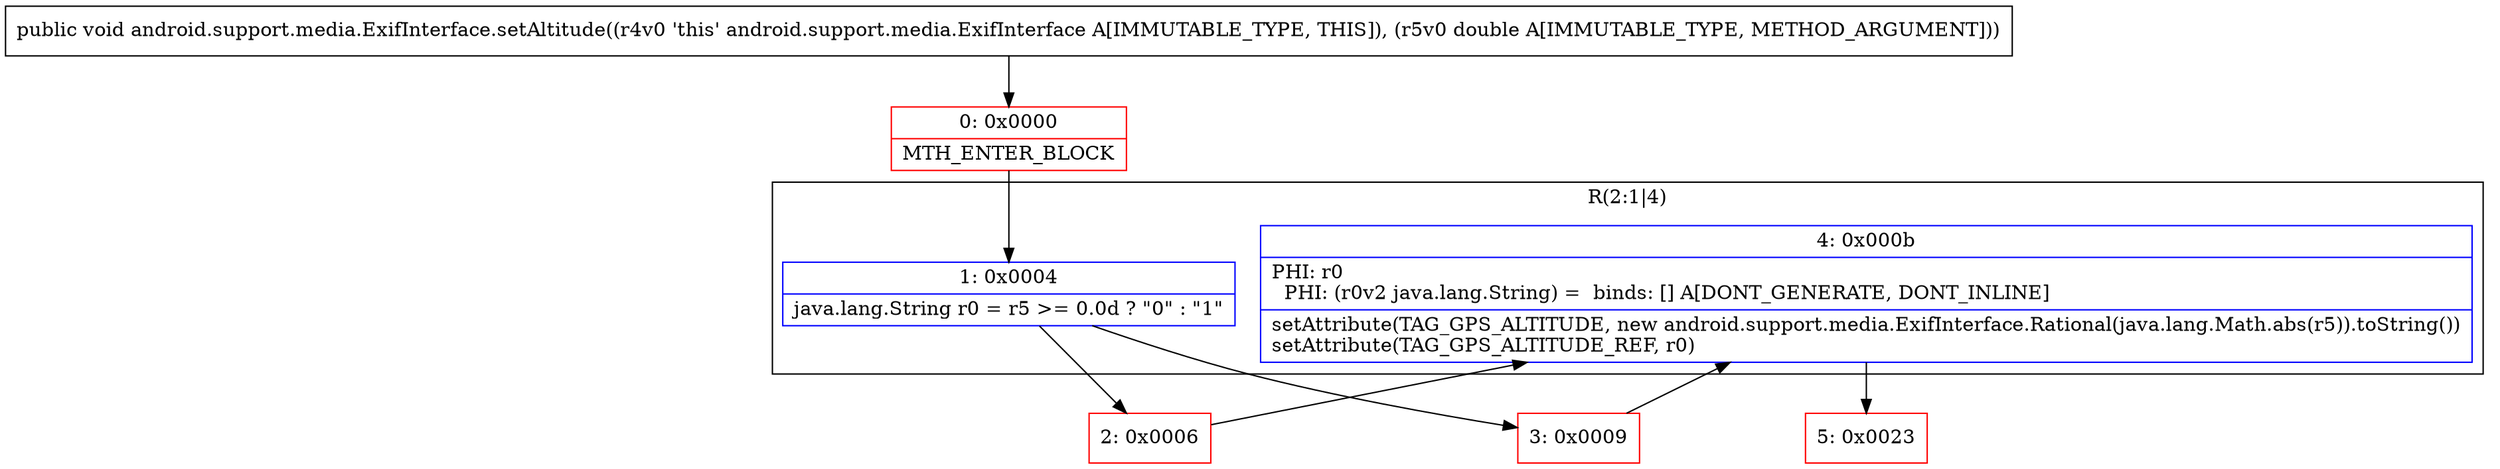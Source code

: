 digraph "CFG forandroid.support.media.ExifInterface.setAltitude(D)V" {
subgraph cluster_Region_66060099 {
label = "R(2:1|4)";
node [shape=record,color=blue];
Node_1 [shape=record,label="{1\:\ 0x0004|java.lang.String r0 = r5 \>= 0.0d ? \"0\" : \"1\"\l}"];
Node_4 [shape=record,label="{4\:\ 0x000b|PHI: r0 \l  PHI: (r0v2 java.lang.String) =  binds: [] A[DONT_GENERATE, DONT_INLINE]\l|setAttribute(TAG_GPS_ALTITUDE, new android.support.media.ExifInterface.Rational(java.lang.Math.abs(r5)).toString())\lsetAttribute(TAG_GPS_ALTITUDE_REF, r0)\l}"];
}
Node_0 [shape=record,color=red,label="{0\:\ 0x0000|MTH_ENTER_BLOCK\l}"];
Node_2 [shape=record,color=red,label="{2\:\ 0x0006}"];
Node_3 [shape=record,color=red,label="{3\:\ 0x0009}"];
Node_5 [shape=record,color=red,label="{5\:\ 0x0023}"];
MethodNode[shape=record,label="{public void android.support.media.ExifInterface.setAltitude((r4v0 'this' android.support.media.ExifInterface A[IMMUTABLE_TYPE, THIS]), (r5v0 double A[IMMUTABLE_TYPE, METHOD_ARGUMENT])) }"];
MethodNode -> Node_0;
Node_1 -> Node_2;
Node_1 -> Node_3;
Node_4 -> Node_5;
Node_0 -> Node_1;
Node_2 -> Node_4;
Node_3 -> Node_4;
}

